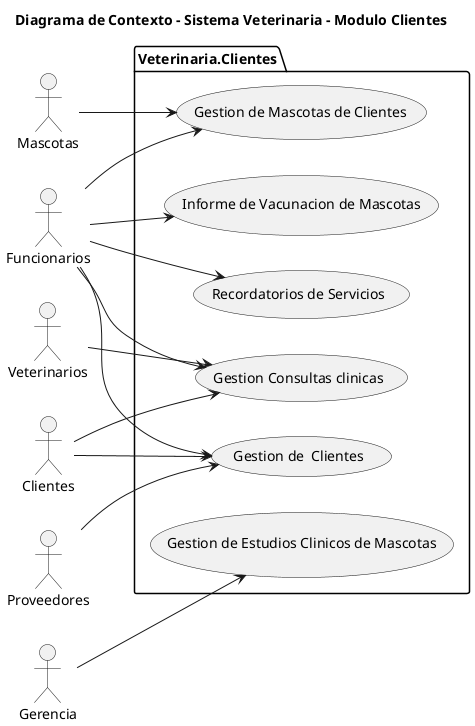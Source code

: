 @startuml
left to right direction
title Diagrama de Contexto - Sistema Veterinaria - Modulo Clientes

actor Clientes as cliente
actor Mascotas as mascota
actor Veterinarios as veterinario
actor Funcionarios as funcionario
actor Proveedores as proveedores
actor Gerencia as gerencia

package Veterinaria.Clientes {
  usecase "Gestion de  Clientes" as MOD01CLI01
  usecase "Gestion de Mascotas de Clientes" as MOD01CLI02
  usecase "Gestion Consultas clinicas" as MOD01CLI03
  usecase "Recordatorios de Servicios" as MOD01CLI04
  usecase "Informe de Vacunacion de Mascotas" as MOD01CLI05
  usecase "Gestion de Estudios Clinicos de Mascotas" as MOD01CLI06
}

cliente --> MOD01CLI01
cliente --> MOD01CLI03
mascota --> MOD01CLI02
veterinario --> MOD01CLI03
funcionario --> MOD01CLI01
funcionario --> MOD01CLI02
funcionario --> MOD01CLI03
funcionario --> MOD01CLI04
funcionario --> MOD01CLI05
gerencia --> MOD01CLI06
proveedores --> MOD01CLI01

@enduml
